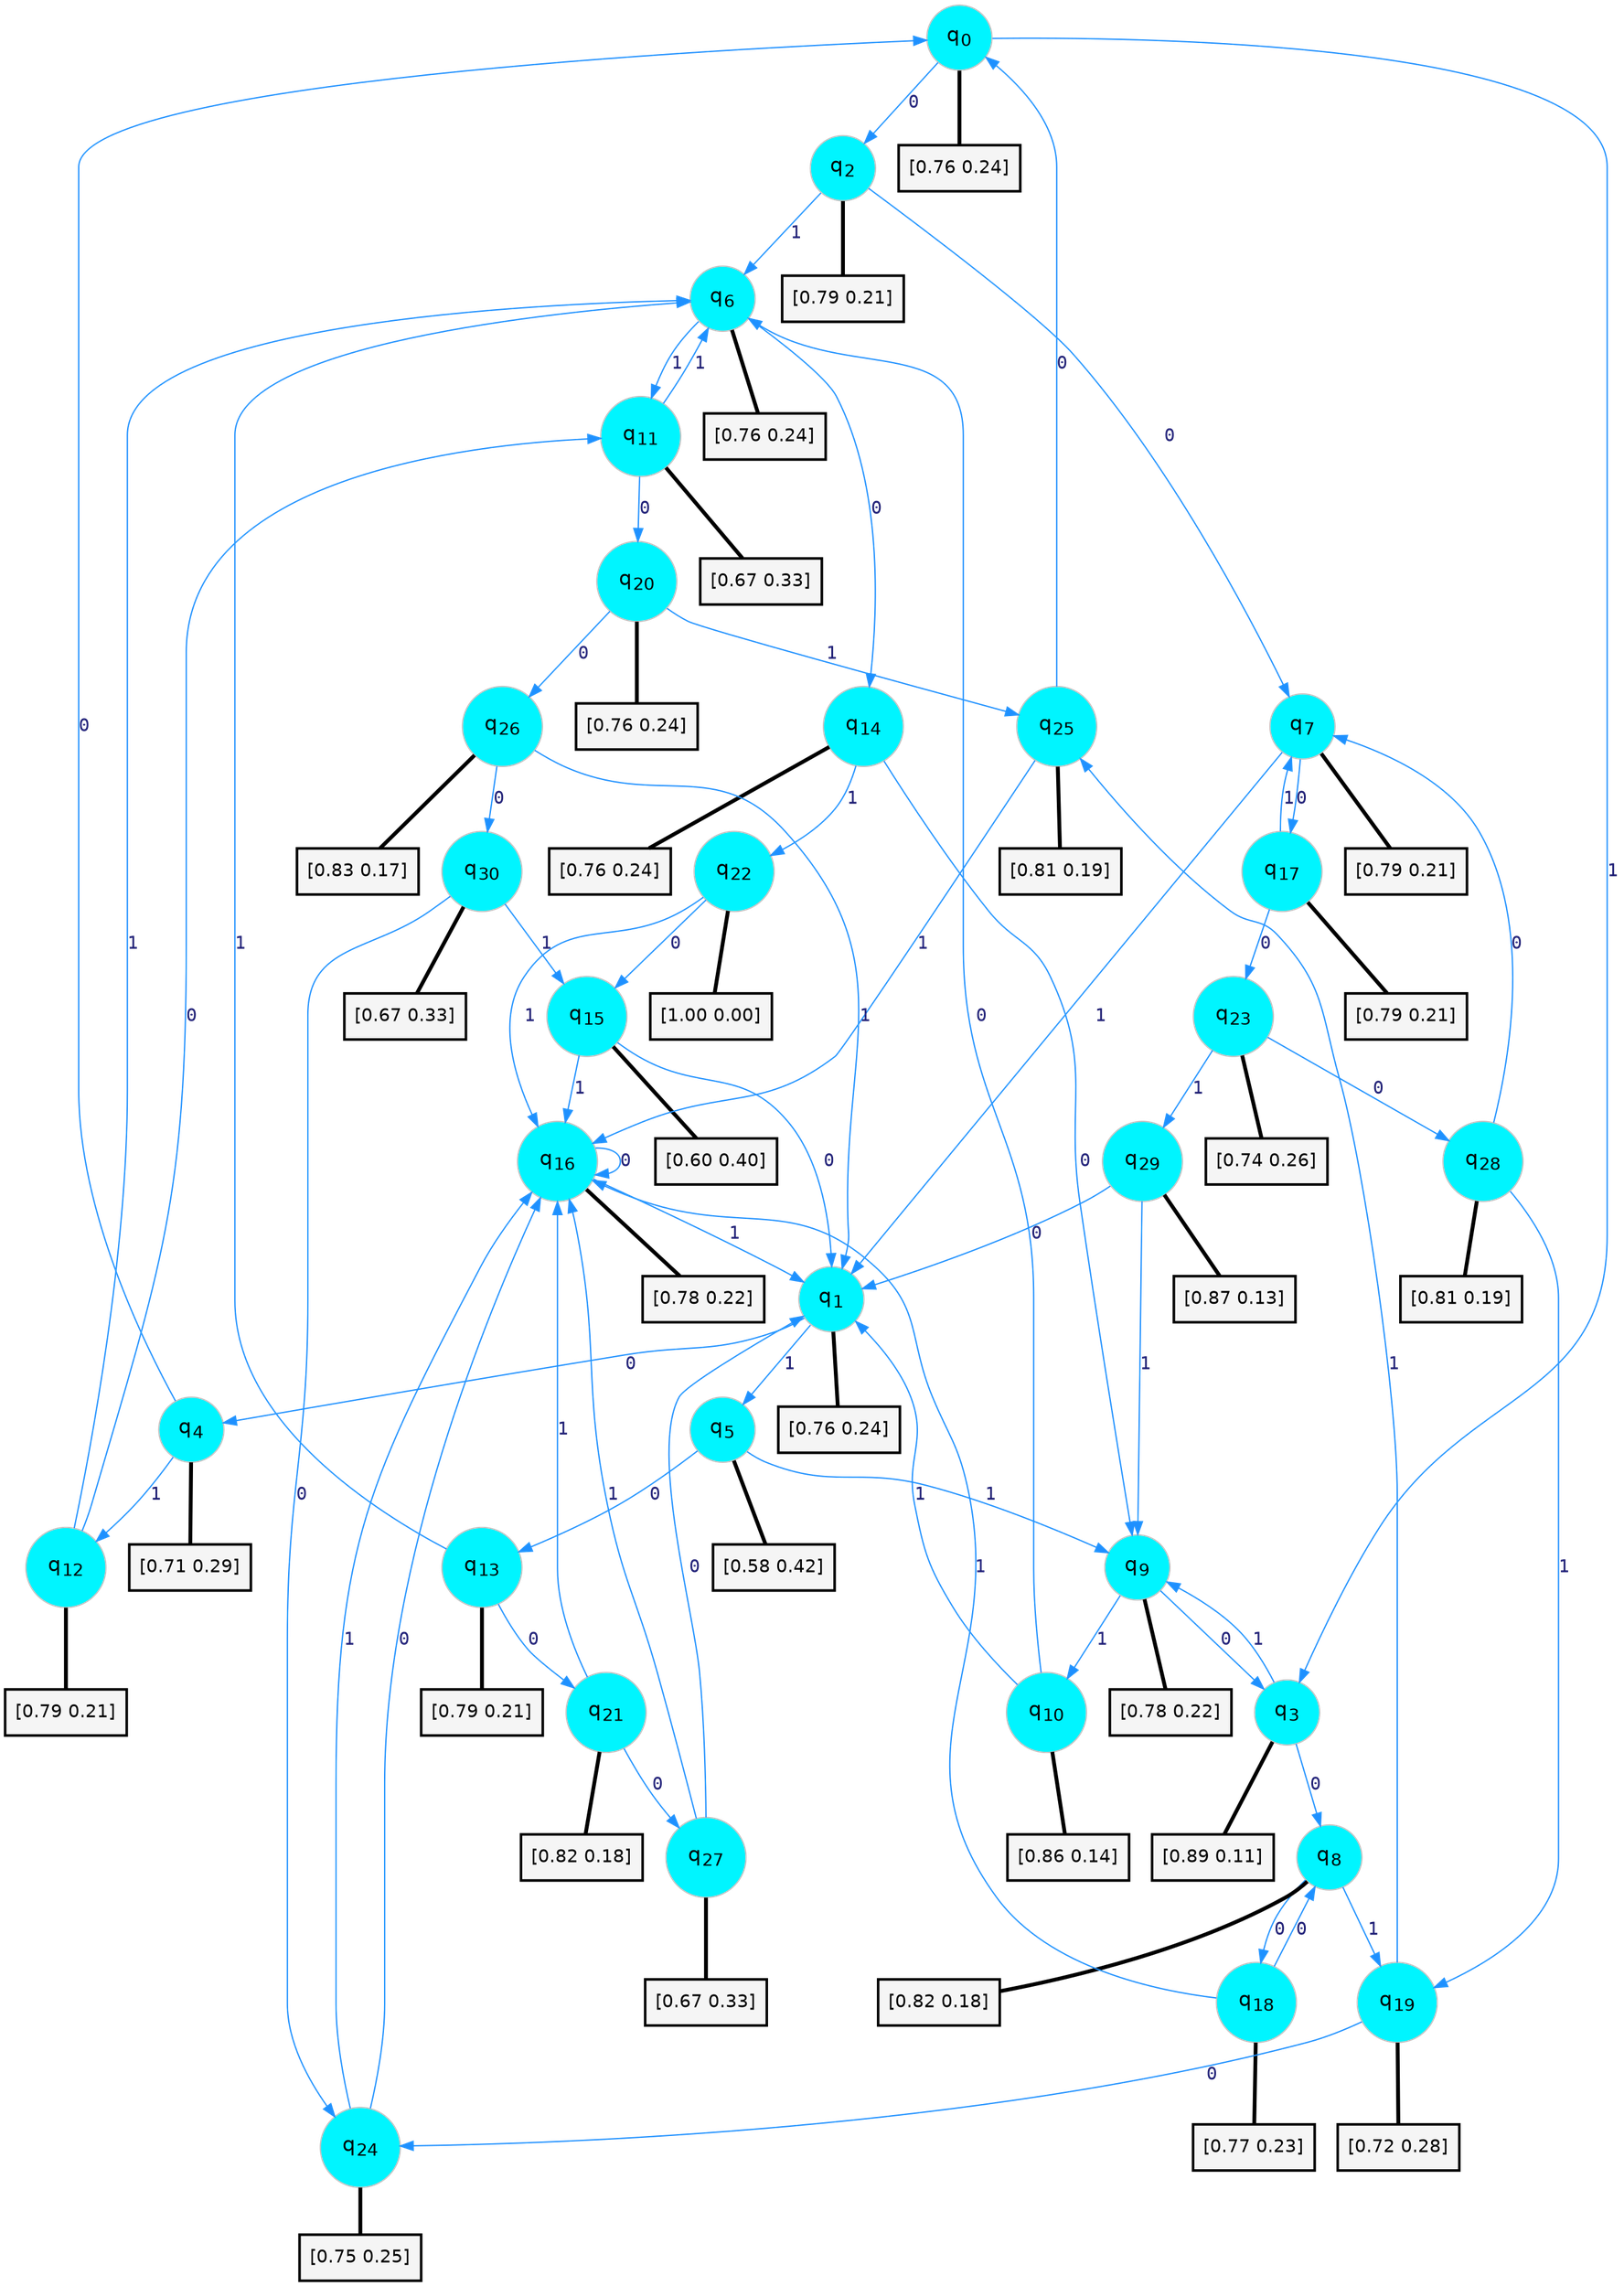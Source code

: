 digraph G {
graph [
bgcolor=transparent, dpi=300, rankdir=TD, size="40,25"];
node [
color=gray, fillcolor=turquoise1, fontcolor=black, fontname=Helvetica, fontsize=16, fontweight=bold, shape=circle, style=filled];
edge [
arrowsize=1, color=dodgerblue1, fontcolor=midnightblue, fontname=courier, fontweight=bold, penwidth=1, style=solid, weight=20];
0[label=<q<SUB>0</SUB>>];
1[label=<q<SUB>1</SUB>>];
2[label=<q<SUB>2</SUB>>];
3[label=<q<SUB>3</SUB>>];
4[label=<q<SUB>4</SUB>>];
5[label=<q<SUB>5</SUB>>];
6[label=<q<SUB>6</SUB>>];
7[label=<q<SUB>7</SUB>>];
8[label=<q<SUB>8</SUB>>];
9[label=<q<SUB>9</SUB>>];
10[label=<q<SUB>10</SUB>>];
11[label=<q<SUB>11</SUB>>];
12[label=<q<SUB>12</SUB>>];
13[label=<q<SUB>13</SUB>>];
14[label=<q<SUB>14</SUB>>];
15[label=<q<SUB>15</SUB>>];
16[label=<q<SUB>16</SUB>>];
17[label=<q<SUB>17</SUB>>];
18[label=<q<SUB>18</SUB>>];
19[label=<q<SUB>19</SUB>>];
20[label=<q<SUB>20</SUB>>];
21[label=<q<SUB>21</SUB>>];
22[label=<q<SUB>22</SUB>>];
23[label=<q<SUB>23</SUB>>];
24[label=<q<SUB>24</SUB>>];
25[label=<q<SUB>25</SUB>>];
26[label=<q<SUB>26</SUB>>];
27[label=<q<SUB>27</SUB>>];
28[label=<q<SUB>28</SUB>>];
29[label=<q<SUB>29</SUB>>];
30[label=<q<SUB>30</SUB>>];
31[label="[0.76 0.24]", shape=box,fontcolor=black, fontname=Helvetica, fontsize=14, penwidth=2, fillcolor=whitesmoke,color=black];
32[label="[0.76 0.24]", shape=box,fontcolor=black, fontname=Helvetica, fontsize=14, penwidth=2, fillcolor=whitesmoke,color=black];
33[label="[0.79 0.21]", shape=box,fontcolor=black, fontname=Helvetica, fontsize=14, penwidth=2, fillcolor=whitesmoke,color=black];
34[label="[0.89 0.11]", shape=box,fontcolor=black, fontname=Helvetica, fontsize=14, penwidth=2, fillcolor=whitesmoke,color=black];
35[label="[0.71 0.29]", shape=box,fontcolor=black, fontname=Helvetica, fontsize=14, penwidth=2, fillcolor=whitesmoke,color=black];
36[label="[0.58 0.42]", shape=box,fontcolor=black, fontname=Helvetica, fontsize=14, penwidth=2, fillcolor=whitesmoke,color=black];
37[label="[0.76 0.24]", shape=box,fontcolor=black, fontname=Helvetica, fontsize=14, penwidth=2, fillcolor=whitesmoke,color=black];
38[label="[0.79 0.21]", shape=box,fontcolor=black, fontname=Helvetica, fontsize=14, penwidth=2, fillcolor=whitesmoke,color=black];
39[label="[0.82 0.18]", shape=box,fontcolor=black, fontname=Helvetica, fontsize=14, penwidth=2, fillcolor=whitesmoke,color=black];
40[label="[0.78 0.22]", shape=box,fontcolor=black, fontname=Helvetica, fontsize=14, penwidth=2, fillcolor=whitesmoke,color=black];
41[label="[0.86 0.14]", shape=box,fontcolor=black, fontname=Helvetica, fontsize=14, penwidth=2, fillcolor=whitesmoke,color=black];
42[label="[0.67 0.33]", shape=box,fontcolor=black, fontname=Helvetica, fontsize=14, penwidth=2, fillcolor=whitesmoke,color=black];
43[label="[0.79 0.21]", shape=box,fontcolor=black, fontname=Helvetica, fontsize=14, penwidth=2, fillcolor=whitesmoke,color=black];
44[label="[0.79 0.21]", shape=box,fontcolor=black, fontname=Helvetica, fontsize=14, penwidth=2, fillcolor=whitesmoke,color=black];
45[label="[0.76 0.24]", shape=box,fontcolor=black, fontname=Helvetica, fontsize=14, penwidth=2, fillcolor=whitesmoke,color=black];
46[label="[0.60 0.40]", shape=box,fontcolor=black, fontname=Helvetica, fontsize=14, penwidth=2, fillcolor=whitesmoke,color=black];
47[label="[0.78 0.22]", shape=box,fontcolor=black, fontname=Helvetica, fontsize=14, penwidth=2, fillcolor=whitesmoke,color=black];
48[label="[0.79 0.21]", shape=box,fontcolor=black, fontname=Helvetica, fontsize=14, penwidth=2, fillcolor=whitesmoke,color=black];
49[label="[0.77 0.23]", shape=box,fontcolor=black, fontname=Helvetica, fontsize=14, penwidth=2, fillcolor=whitesmoke,color=black];
50[label="[0.72 0.28]", shape=box,fontcolor=black, fontname=Helvetica, fontsize=14, penwidth=2, fillcolor=whitesmoke,color=black];
51[label="[0.76 0.24]", shape=box,fontcolor=black, fontname=Helvetica, fontsize=14, penwidth=2, fillcolor=whitesmoke,color=black];
52[label="[0.82 0.18]", shape=box,fontcolor=black, fontname=Helvetica, fontsize=14, penwidth=2, fillcolor=whitesmoke,color=black];
53[label="[1.00 0.00]", shape=box,fontcolor=black, fontname=Helvetica, fontsize=14, penwidth=2, fillcolor=whitesmoke,color=black];
54[label="[0.74 0.26]", shape=box,fontcolor=black, fontname=Helvetica, fontsize=14, penwidth=2, fillcolor=whitesmoke,color=black];
55[label="[0.75 0.25]", shape=box,fontcolor=black, fontname=Helvetica, fontsize=14, penwidth=2, fillcolor=whitesmoke,color=black];
56[label="[0.81 0.19]", shape=box,fontcolor=black, fontname=Helvetica, fontsize=14, penwidth=2, fillcolor=whitesmoke,color=black];
57[label="[0.83 0.17]", shape=box,fontcolor=black, fontname=Helvetica, fontsize=14, penwidth=2, fillcolor=whitesmoke,color=black];
58[label="[0.67 0.33]", shape=box,fontcolor=black, fontname=Helvetica, fontsize=14, penwidth=2, fillcolor=whitesmoke,color=black];
59[label="[0.81 0.19]", shape=box,fontcolor=black, fontname=Helvetica, fontsize=14, penwidth=2, fillcolor=whitesmoke,color=black];
60[label="[0.87 0.13]", shape=box,fontcolor=black, fontname=Helvetica, fontsize=14, penwidth=2, fillcolor=whitesmoke,color=black];
61[label="[0.67 0.33]", shape=box,fontcolor=black, fontname=Helvetica, fontsize=14, penwidth=2, fillcolor=whitesmoke,color=black];
0->2 [label=0];
0->3 [label=1];
0->31 [arrowhead=none, penwidth=3,color=black];
1->4 [label=0];
1->5 [label=1];
1->32 [arrowhead=none, penwidth=3,color=black];
2->7 [label=0];
2->6 [label=1];
2->33 [arrowhead=none, penwidth=3,color=black];
3->8 [label=0];
3->9 [label=1];
3->34 [arrowhead=none, penwidth=3,color=black];
4->0 [label=0];
4->12 [label=1];
4->35 [arrowhead=none, penwidth=3,color=black];
5->13 [label=0];
5->9 [label=1];
5->36 [arrowhead=none, penwidth=3,color=black];
6->14 [label=0];
6->11 [label=1];
6->37 [arrowhead=none, penwidth=3,color=black];
7->17 [label=0];
7->1 [label=1];
7->38 [arrowhead=none, penwidth=3,color=black];
8->18 [label=0];
8->19 [label=1];
8->39 [arrowhead=none, penwidth=3,color=black];
9->3 [label=0];
9->10 [label=1];
9->40 [arrowhead=none, penwidth=3,color=black];
10->6 [label=0];
10->1 [label=1];
10->41 [arrowhead=none, penwidth=3,color=black];
11->20 [label=0];
11->6 [label=1];
11->42 [arrowhead=none, penwidth=3,color=black];
12->11 [label=0];
12->6 [label=1];
12->43 [arrowhead=none, penwidth=3,color=black];
13->21 [label=0];
13->6 [label=1];
13->44 [arrowhead=none, penwidth=3,color=black];
14->9 [label=0];
14->22 [label=1];
14->45 [arrowhead=none, penwidth=3,color=black];
15->1 [label=0];
15->16 [label=1];
15->46 [arrowhead=none, penwidth=3,color=black];
16->16 [label=0];
16->1 [label=1];
16->47 [arrowhead=none, penwidth=3,color=black];
17->23 [label=0];
17->7 [label=1];
17->48 [arrowhead=none, penwidth=3,color=black];
18->8 [label=0];
18->16 [label=1];
18->49 [arrowhead=none, penwidth=3,color=black];
19->24 [label=0];
19->25 [label=1];
19->50 [arrowhead=none, penwidth=3,color=black];
20->26 [label=0];
20->25 [label=1];
20->51 [arrowhead=none, penwidth=3,color=black];
21->27 [label=0];
21->16 [label=1];
21->52 [arrowhead=none, penwidth=3,color=black];
22->15 [label=0];
22->16 [label=1];
22->53 [arrowhead=none, penwidth=3,color=black];
23->28 [label=0];
23->29 [label=1];
23->54 [arrowhead=none, penwidth=3,color=black];
24->16 [label=0];
24->16 [label=1];
24->55 [arrowhead=none, penwidth=3,color=black];
25->0 [label=0];
25->16 [label=1];
25->56 [arrowhead=none, penwidth=3,color=black];
26->30 [label=0];
26->1 [label=1];
26->57 [arrowhead=none, penwidth=3,color=black];
27->1 [label=0];
27->16 [label=1];
27->58 [arrowhead=none, penwidth=3,color=black];
28->7 [label=0];
28->19 [label=1];
28->59 [arrowhead=none, penwidth=3,color=black];
29->1 [label=0];
29->9 [label=1];
29->60 [arrowhead=none, penwidth=3,color=black];
30->24 [label=0];
30->15 [label=1];
30->61 [arrowhead=none, penwidth=3,color=black];
}
